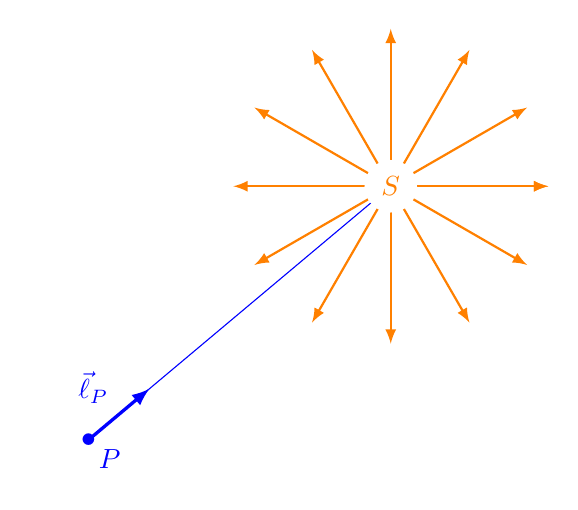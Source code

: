 ﻿
\begin{tikzpicture}[scale=1]

\foreach \a in {0,30,...,360}{
  \draw[thick,->,>=latex, orange] (0,0) -- (\a:2);
}


\coordinate (P) at (-140:5);
\draw[blue] (P) -- (0,0);
\draw[->,>=latex,very thick,blue] (P) -- ++(40:1) node[midway, above left]{$\vec \ell_P$};
\node[scale=4,blue] at (P){.};
\node[below right, blue] at (P){$P$};

\node[fill=white, circle,text=orange] at (0,0) {$S$};

\end{tikzpicture}